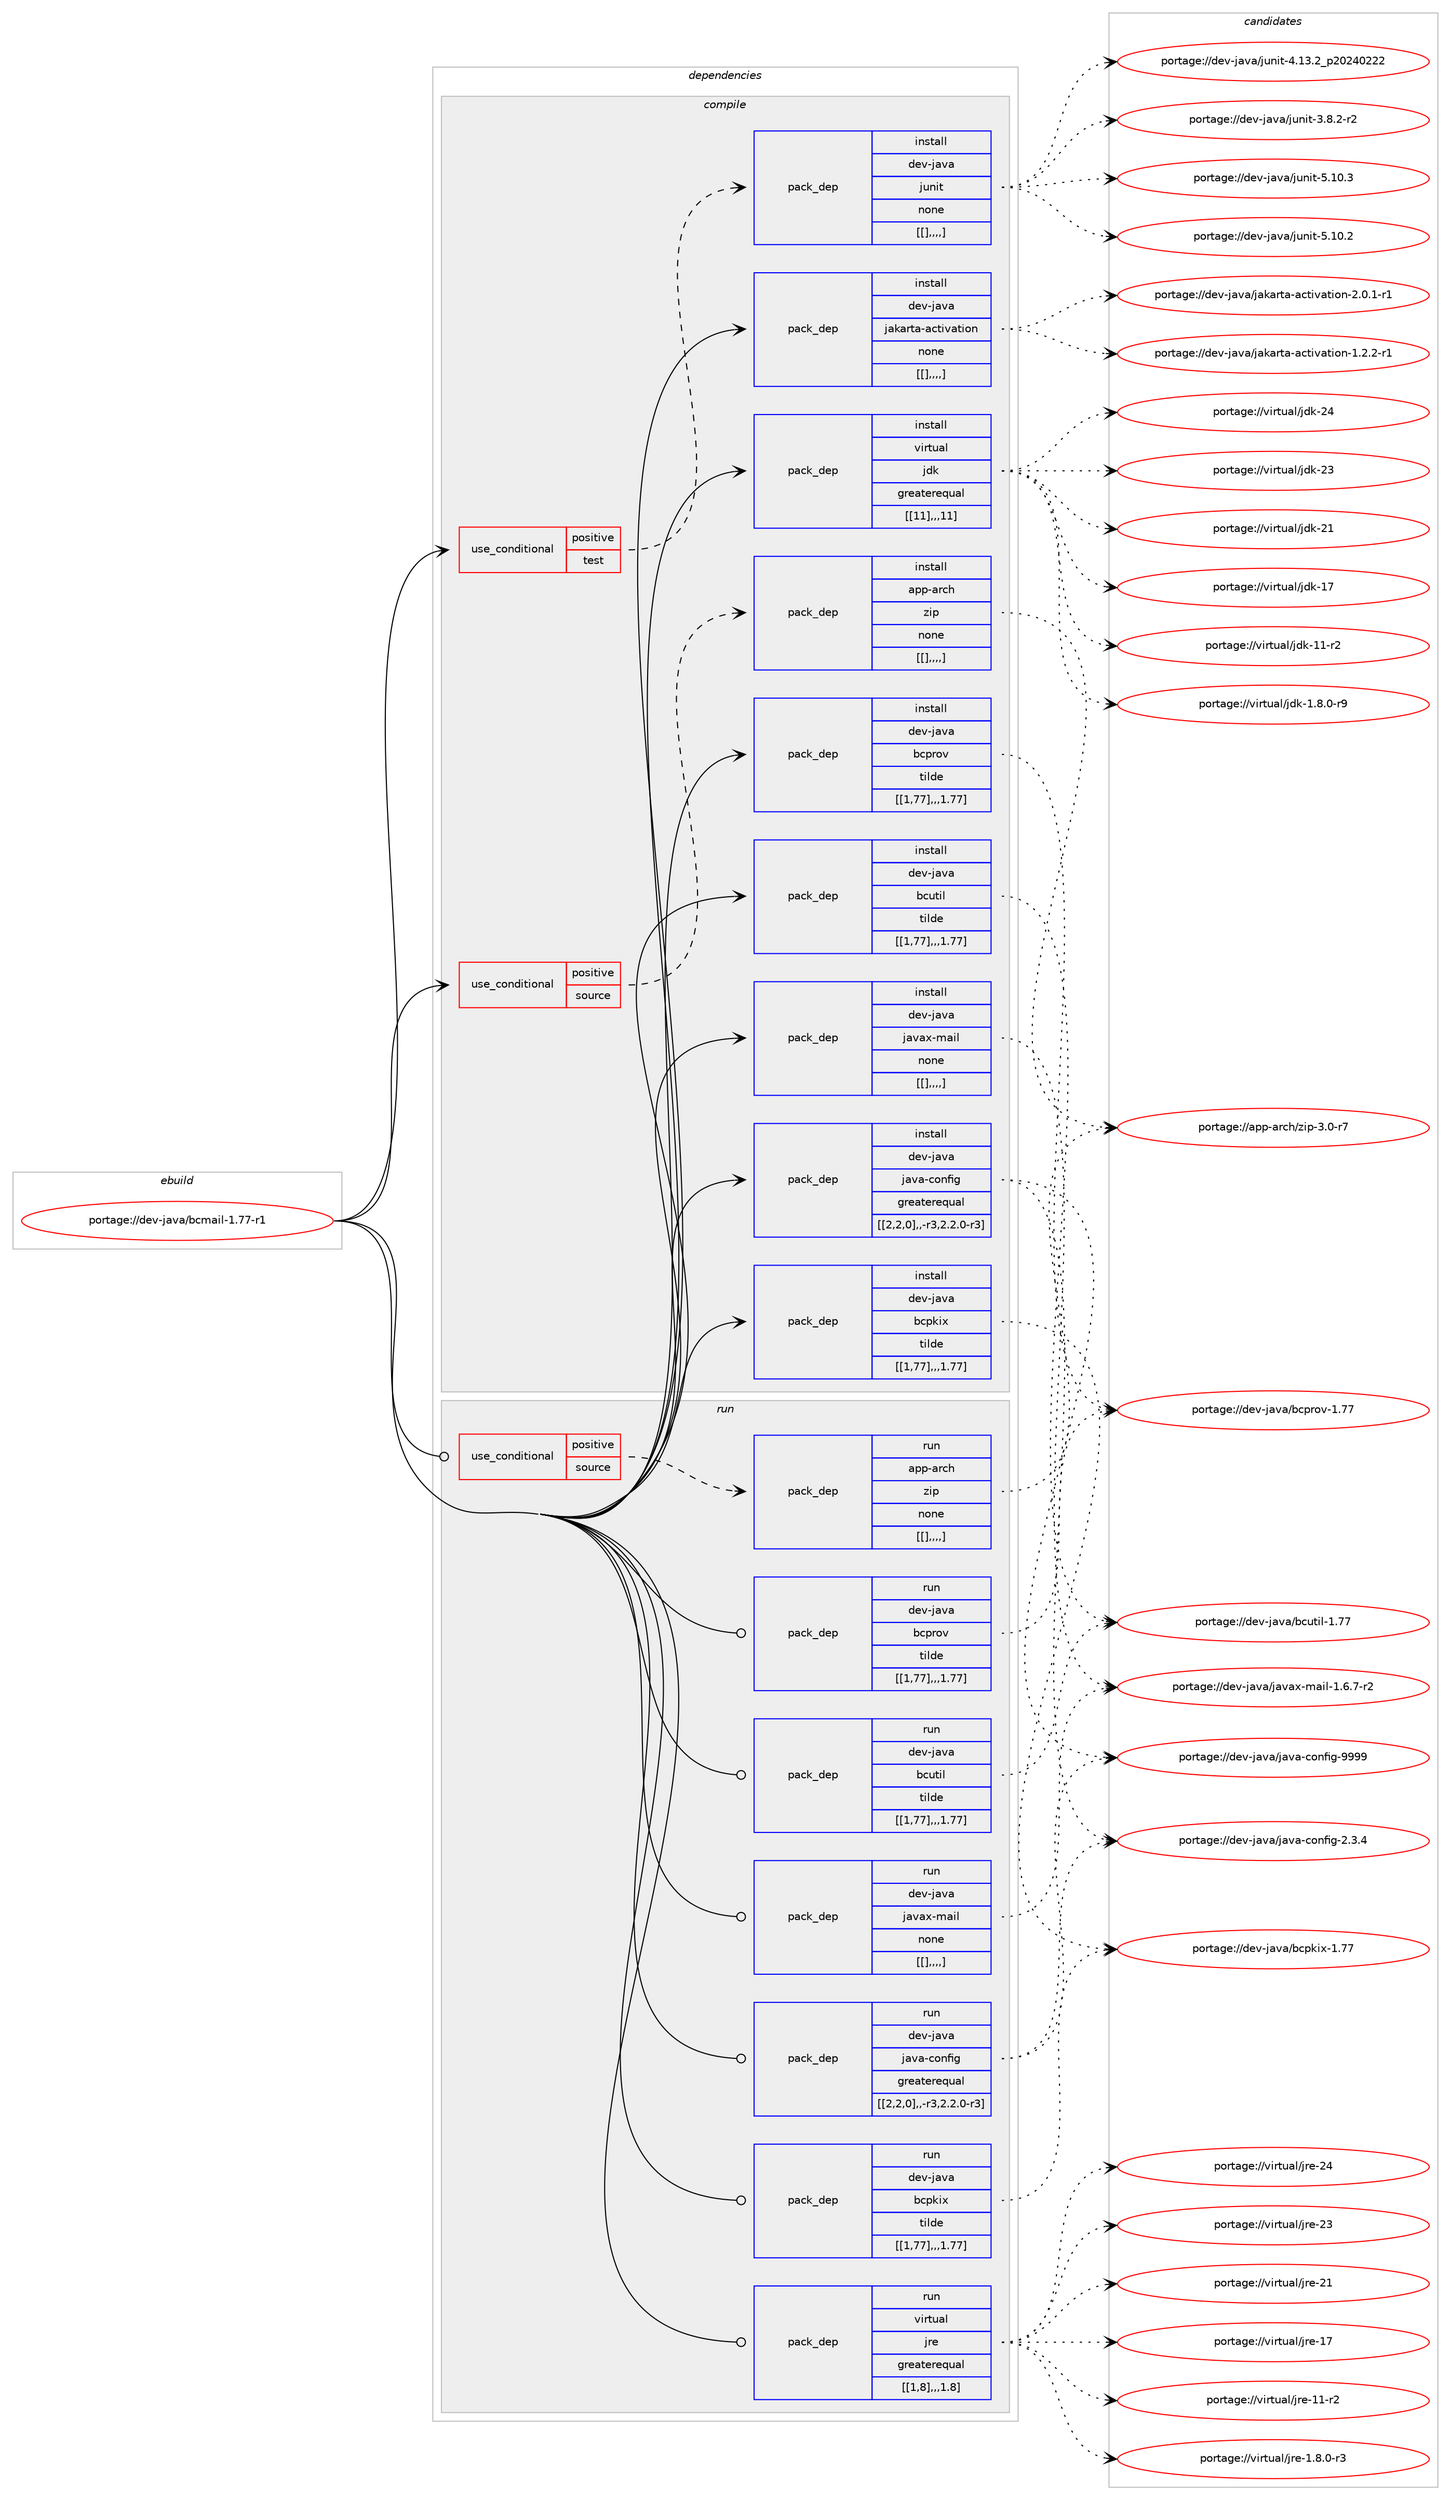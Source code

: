 digraph prolog {

# *************
# Graph options
# *************

newrank=true;
concentrate=true;
compound=true;
graph [rankdir=LR,fontname=Helvetica,fontsize=10,ranksep=1.5];#, ranksep=2.5, nodesep=0.2];
edge  [arrowhead=vee];
node  [fontname=Helvetica,fontsize=10];

# **********
# The ebuild
# **********

subgraph cluster_leftcol {
color=gray;
label=<<i>ebuild</i>>;
id [label="portage://dev-java/bcmail-1.77-r1", color=red, width=4, href="../dev-java/bcmail-1.77-r1.svg"];
}

# ****************
# The dependencies
# ****************

subgraph cluster_midcol {
color=gray;
label=<<i>dependencies</i>>;
subgraph cluster_compile {
fillcolor="#eeeeee";
style=filled;
label=<<i>compile</i>>;
subgraph cond22114 {
dependency93133 [label=<<TABLE BORDER="0" CELLBORDER="1" CELLSPACING="0" CELLPADDING="4"><TR><TD ROWSPAN="3" CELLPADDING="10">use_conditional</TD></TR><TR><TD>positive</TD></TR><TR><TD>source</TD></TR></TABLE>>, shape=none, color=red];
subgraph pack69973 {
dependency93134 [label=<<TABLE BORDER="0" CELLBORDER="1" CELLSPACING="0" CELLPADDING="4" WIDTH="220"><TR><TD ROWSPAN="6" CELLPADDING="30">pack_dep</TD></TR><TR><TD WIDTH="110">install</TD></TR><TR><TD>app-arch</TD></TR><TR><TD>zip</TD></TR><TR><TD>none</TD></TR><TR><TD>[[],,,,]</TD></TR></TABLE>>, shape=none, color=blue];
}
dependency93133:e -> dependency93134:w [weight=20,style="dashed",arrowhead="vee"];
}
id:e -> dependency93133:w [weight=20,style="solid",arrowhead="vee"];
subgraph cond22115 {
dependency93135 [label=<<TABLE BORDER="0" CELLBORDER="1" CELLSPACING="0" CELLPADDING="4"><TR><TD ROWSPAN="3" CELLPADDING="10">use_conditional</TD></TR><TR><TD>positive</TD></TR><TR><TD>test</TD></TR></TABLE>>, shape=none, color=red];
subgraph pack69974 {
dependency93136 [label=<<TABLE BORDER="0" CELLBORDER="1" CELLSPACING="0" CELLPADDING="4" WIDTH="220"><TR><TD ROWSPAN="6" CELLPADDING="30">pack_dep</TD></TR><TR><TD WIDTH="110">install</TD></TR><TR><TD>dev-java</TD></TR><TR><TD>junit</TD></TR><TR><TD>none</TD></TR><TR><TD>[[],,,,]</TD></TR></TABLE>>, shape=none, color=blue];
}
dependency93135:e -> dependency93136:w [weight=20,style="dashed",arrowhead="vee"];
}
id:e -> dependency93135:w [weight=20,style="solid",arrowhead="vee"];
subgraph pack69975 {
dependency93137 [label=<<TABLE BORDER="0" CELLBORDER="1" CELLSPACING="0" CELLPADDING="4" WIDTH="220"><TR><TD ROWSPAN="6" CELLPADDING="30">pack_dep</TD></TR><TR><TD WIDTH="110">install</TD></TR><TR><TD>dev-java</TD></TR><TR><TD>bcpkix</TD></TR><TR><TD>tilde</TD></TR><TR><TD>[[1,77],,,1.77]</TD></TR></TABLE>>, shape=none, color=blue];
}
id:e -> dependency93137:w [weight=20,style="solid",arrowhead="vee"];
subgraph pack69976 {
dependency93138 [label=<<TABLE BORDER="0" CELLBORDER="1" CELLSPACING="0" CELLPADDING="4" WIDTH="220"><TR><TD ROWSPAN="6" CELLPADDING="30">pack_dep</TD></TR><TR><TD WIDTH="110">install</TD></TR><TR><TD>dev-java</TD></TR><TR><TD>bcprov</TD></TR><TR><TD>tilde</TD></TR><TR><TD>[[1,77],,,1.77]</TD></TR></TABLE>>, shape=none, color=blue];
}
id:e -> dependency93138:w [weight=20,style="solid",arrowhead="vee"];
subgraph pack69977 {
dependency93139 [label=<<TABLE BORDER="0" CELLBORDER="1" CELLSPACING="0" CELLPADDING="4" WIDTH="220"><TR><TD ROWSPAN="6" CELLPADDING="30">pack_dep</TD></TR><TR><TD WIDTH="110">install</TD></TR><TR><TD>dev-java</TD></TR><TR><TD>bcutil</TD></TR><TR><TD>tilde</TD></TR><TR><TD>[[1,77],,,1.77]</TD></TR></TABLE>>, shape=none, color=blue];
}
id:e -> dependency93139:w [weight=20,style="solid",arrowhead="vee"];
subgraph pack69978 {
dependency93140 [label=<<TABLE BORDER="0" CELLBORDER="1" CELLSPACING="0" CELLPADDING="4" WIDTH="220"><TR><TD ROWSPAN="6" CELLPADDING="30">pack_dep</TD></TR><TR><TD WIDTH="110">install</TD></TR><TR><TD>dev-java</TD></TR><TR><TD>jakarta-activation</TD></TR><TR><TD>none</TD></TR><TR><TD>[[],,,,]</TD></TR></TABLE>>, shape=none, color=blue];
}
id:e -> dependency93140:w [weight=20,style="solid",arrowhead="vee"];
subgraph pack69979 {
dependency93141 [label=<<TABLE BORDER="0" CELLBORDER="1" CELLSPACING="0" CELLPADDING="4" WIDTH="220"><TR><TD ROWSPAN="6" CELLPADDING="30">pack_dep</TD></TR><TR><TD WIDTH="110">install</TD></TR><TR><TD>dev-java</TD></TR><TR><TD>java-config</TD></TR><TR><TD>greaterequal</TD></TR><TR><TD>[[2,2,0],,-r3,2.2.0-r3]</TD></TR></TABLE>>, shape=none, color=blue];
}
id:e -> dependency93141:w [weight=20,style="solid",arrowhead="vee"];
subgraph pack69980 {
dependency93142 [label=<<TABLE BORDER="0" CELLBORDER="1" CELLSPACING="0" CELLPADDING="4" WIDTH="220"><TR><TD ROWSPAN="6" CELLPADDING="30">pack_dep</TD></TR><TR><TD WIDTH="110">install</TD></TR><TR><TD>dev-java</TD></TR><TR><TD>javax-mail</TD></TR><TR><TD>none</TD></TR><TR><TD>[[],,,,]</TD></TR></TABLE>>, shape=none, color=blue];
}
id:e -> dependency93142:w [weight=20,style="solid",arrowhead="vee"];
subgraph pack69981 {
dependency93143 [label=<<TABLE BORDER="0" CELLBORDER="1" CELLSPACING="0" CELLPADDING="4" WIDTH="220"><TR><TD ROWSPAN="6" CELLPADDING="30">pack_dep</TD></TR><TR><TD WIDTH="110">install</TD></TR><TR><TD>virtual</TD></TR><TR><TD>jdk</TD></TR><TR><TD>greaterequal</TD></TR><TR><TD>[[11],,,11]</TD></TR></TABLE>>, shape=none, color=blue];
}
id:e -> dependency93143:w [weight=20,style="solid",arrowhead="vee"];
}
subgraph cluster_compileandrun {
fillcolor="#eeeeee";
style=filled;
label=<<i>compile and run</i>>;
}
subgraph cluster_run {
fillcolor="#eeeeee";
style=filled;
label=<<i>run</i>>;
subgraph cond22116 {
dependency93144 [label=<<TABLE BORDER="0" CELLBORDER="1" CELLSPACING="0" CELLPADDING="4"><TR><TD ROWSPAN="3" CELLPADDING="10">use_conditional</TD></TR><TR><TD>positive</TD></TR><TR><TD>source</TD></TR></TABLE>>, shape=none, color=red];
subgraph pack69982 {
dependency93145 [label=<<TABLE BORDER="0" CELLBORDER="1" CELLSPACING="0" CELLPADDING="4" WIDTH="220"><TR><TD ROWSPAN="6" CELLPADDING="30">pack_dep</TD></TR><TR><TD WIDTH="110">run</TD></TR><TR><TD>app-arch</TD></TR><TR><TD>zip</TD></TR><TR><TD>none</TD></TR><TR><TD>[[],,,,]</TD></TR></TABLE>>, shape=none, color=blue];
}
dependency93144:e -> dependency93145:w [weight=20,style="dashed",arrowhead="vee"];
}
id:e -> dependency93144:w [weight=20,style="solid",arrowhead="odot"];
subgraph pack69983 {
dependency93146 [label=<<TABLE BORDER="0" CELLBORDER="1" CELLSPACING="0" CELLPADDING="4" WIDTH="220"><TR><TD ROWSPAN="6" CELLPADDING="30">pack_dep</TD></TR><TR><TD WIDTH="110">run</TD></TR><TR><TD>dev-java</TD></TR><TR><TD>bcpkix</TD></TR><TR><TD>tilde</TD></TR><TR><TD>[[1,77],,,1.77]</TD></TR></TABLE>>, shape=none, color=blue];
}
id:e -> dependency93146:w [weight=20,style="solid",arrowhead="odot"];
subgraph pack69984 {
dependency93147 [label=<<TABLE BORDER="0" CELLBORDER="1" CELLSPACING="0" CELLPADDING="4" WIDTH="220"><TR><TD ROWSPAN="6" CELLPADDING="30">pack_dep</TD></TR><TR><TD WIDTH="110">run</TD></TR><TR><TD>dev-java</TD></TR><TR><TD>bcprov</TD></TR><TR><TD>tilde</TD></TR><TR><TD>[[1,77],,,1.77]</TD></TR></TABLE>>, shape=none, color=blue];
}
id:e -> dependency93147:w [weight=20,style="solid",arrowhead="odot"];
subgraph pack69985 {
dependency93148 [label=<<TABLE BORDER="0" CELLBORDER="1" CELLSPACING="0" CELLPADDING="4" WIDTH="220"><TR><TD ROWSPAN="6" CELLPADDING="30">pack_dep</TD></TR><TR><TD WIDTH="110">run</TD></TR><TR><TD>dev-java</TD></TR><TR><TD>bcutil</TD></TR><TR><TD>tilde</TD></TR><TR><TD>[[1,77],,,1.77]</TD></TR></TABLE>>, shape=none, color=blue];
}
id:e -> dependency93148:w [weight=20,style="solid",arrowhead="odot"];
subgraph pack69986 {
dependency93149 [label=<<TABLE BORDER="0" CELLBORDER="1" CELLSPACING="0" CELLPADDING="4" WIDTH="220"><TR><TD ROWSPAN="6" CELLPADDING="30">pack_dep</TD></TR><TR><TD WIDTH="110">run</TD></TR><TR><TD>dev-java</TD></TR><TR><TD>java-config</TD></TR><TR><TD>greaterequal</TD></TR><TR><TD>[[2,2,0],,-r3,2.2.0-r3]</TD></TR></TABLE>>, shape=none, color=blue];
}
id:e -> dependency93149:w [weight=20,style="solid",arrowhead="odot"];
subgraph pack69987 {
dependency93150 [label=<<TABLE BORDER="0" CELLBORDER="1" CELLSPACING="0" CELLPADDING="4" WIDTH="220"><TR><TD ROWSPAN="6" CELLPADDING="30">pack_dep</TD></TR><TR><TD WIDTH="110">run</TD></TR><TR><TD>dev-java</TD></TR><TR><TD>javax-mail</TD></TR><TR><TD>none</TD></TR><TR><TD>[[],,,,]</TD></TR></TABLE>>, shape=none, color=blue];
}
id:e -> dependency93150:w [weight=20,style="solid",arrowhead="odot"];
subgraph pack69988 {
dependency93151 [label=<<TABLE BORDER="0" CELLBORDER="1" CELLSPACING="0" CELLPADDING="4" WIDTH="220"><TR><TD ROWSPAN="6" CELLPADDING="30">pack_dep</TD></TR><TR><TD WIDTH="110">run</TD></TR><TR><TD>virtual</TD></TR><TR><TD>jre</TD></TR><TR><TD>greaterequal</TD></TR><TR><TD>[[1,8],,,1.8]</TD></TR></TABLE>>, shape=none, color=blue];
}
id:e -> dependency93151:w [weight=20,style="solid",arrowhead="odot"];
}
}

# **************
# The candidates
# **************

subgraph cluster_choices {
rank=same;
color=gray;
label=<<i>candidates</i>>;

subgraph choice69973 {
color=black;
nodesep=1;
choice9711211245971149910447122105112455146484511455 [label="portage://app-arch/zip-3.0-r7", color=red, width=4,href="../app-arch/zip-3.0-r7.svg"];
dependency93134:e -> choice9711211245971149910447122105112455146484511455:w [style=dotted,weight="100"];
}
subgraph choice69974 {
color=black;
nodesep=1;
choice1001011184510697118974710611711010511645534649484651 [label="portage://dev-java/junit-5.10.3", color=red, width=4,href="../dev-java/junit-5.10.3.svg"];
choice1001011184510697118974710611711010511645534649484650 [label="portage://dev-java/junit-5.10.2", color=red, width=4,href="../dev-java/junit-5.10.2.svg"];
choice1001011184510697118974710611711010511645524649514650951125048505248505050 [label="portage://dev-java/junit-4.13.2_p20240222", color=red, width=4,href="../dev-java/junit-4.13.2_p20240222.svg"];
choice100101118451069711897471061171101051164551465646504511450 [label="portage://dev-java/junit-3.8.2-r2", color=red, width=4,href="../dev-java/junit-3.8.2-r2.svg"];
dependency93136:e -> choice1001011184510697118974710611711010511645534649484651:w [style=dotted,weight="100"];
dependency93136:e -> choice1001011184510697118974710611711010511645534649484650:w [style=dotted,weight="100"];
dependency93136:e -> choice1001011184510697118974710611711010511645524649514650951125048505248505050:w [style=dotted,weight="100"];
dependency93136:e -> choice100101118451069711897471061171101051164551465646504511450:w [style=dotted,weight="100"];
}
subgraph choice69975 {
color=black;
nodesep=1;
choice1001011184510697118974798991121071051204549465555 [label="portage://dev-java/bcpkix-1.77", color=red, width=4,href="../dev-java/bcpkix-1.77.svg"];
dependency93137:e -> choice1001011184510697118974798991121071051204549465555:w [style=dotted,weight="100"];
}
subgraph choice69976 {
color=black;
nodesep=1;
choice1001011184510697118974798991121141111184549465555 [label="portage://dev-java/bcprov-1.77", color=red, width=4,href="../dev-java/bcprov-1.77.svg"];
dependency93138:e -> choice1001011184510697118974798991121141111184549465555:w [style=dotted,weight="100"];
}
subgraph choice69977 {
color=black;
nodesep=1;
choice1001011184510697118974798991171161051084549465555 [label="portage://dev-java/bcutil-1.77", color=red, width=4,href="../dev-java/bcutil-1.77.svg"];
dependency93139:e -> choice1001011184510697118974798991171161051084549465555:w [style=dotted,weight="100"];
}
subgraph choice69978 {
color=black;
nodesep=1;
choice10010111845106971189747106971079711411697459799116105118971161051111104550464846494511449 [label="portage://dev-java/jakarta-activation-2.0.1-r1", color=red, width=4,href="../dev-java/jakarta-activation-2.0.1-r1.svg"];
choice10010111845106971189747106971079711411697459799116105118971161051111104549465046504511449 [label="portage://dev-java/jakarta-activation-1.2.2-r1", color=red, width=4,href="../dev-java/jakarta-activation-1.2.2-r1.svg"];
dependency93140:e -> choice10010111845106971189747106971079711411697459799116105118971161051111104550464846494511449:w [style=dotted,weight="100"];
dependency93140:e -> choice10010111845106971189747106971079711411697459799116105118971161051111104549465046504511449:w [style=dotted,weight="100"];
}
subgraph choice69979 {
color=black;
nodesep=1;
choice10010111845106971189747106971189745991111101021051034557575757 [label="portage://dev-java/java-config-9999", color=red, width=4,href="../dev-java/java-config-9999.svg"];
choice1001011184510697118974710697118974599111110102105103455046514652 [label="portage://dev-java/java-config-2.3.4", color=red, width=4,href="../dev-java/java-config-2.3.4.svg"];
dependency93141:e -> choice10010111845106971189747106971189745991111101021051034557575757:w [style=dotted,weight="100"];
dependency93141:e -> choice1001011184510697118974710697118974599111110102105103455046514652:w [style=dotted,weight="100"];
}
subgraph choice69980 {
color=black;
nodesep=1;
choice10010111845106971189747106971189712045109971051084549465446554511450 [label="portage://dev-java/javax-mail-1.6.7-r2", color=red, width=4,href="../dev-java/javax-mail-1.6.7-r2.svg"];
dependency93142:e -> choice10010111845106971189747106971189712045109971051084549465446554511450:w [style=dotted,weight="100"];
}
subgraph choice69981 {
color=black;
nodesep=1;
choice1181051141161179710847106100107455052 [label="portage://virtual/jdk-24", color=red, width=4,href="../virtual/jdk-24.svg"];
choice1181051141161179710847106100107455051 [label="portage://virtual/jdk-23", color=red, width=4,href="../virtual/jdk-23.svg"];
choice1181051141161179710847106100107455049 [label="portage://virtual/jdk-21", color=red, width=4,href="../virtual/jdk-21.svg"];
choice1181051141161179710847106100107454955 [label="portage://virtual/jdk-17", color=red, width=4,href="../virtual/jdk-17.svg"];
choice11810511411611797108471061001074549494511450 [label="portage://virtual/jdk-11-r2", color=red, width=4,href="../virtual/jdk-11-r2.svg"];
choice11810511411611797108471061001074549465646484511457 [label="portage://virtual/jdk-1.8.0-r9", color=red, width=4,href="../virtual/jdk-1.8.0-r9.svg"];
dependency93143:e -> choice1181051141161179710847106100107455052:w [style=dotted,weight="100"];
dependency93143:e -> choice1181051141161179710847106100107455051:w [style=dotted,weight="100"];
dependency93143:e -> choice1181051141161179710847106100107455049:w [style=dotted,weight="100"];
dependency93143:e -> choice1181051141161179710847106100107454955:w [style=dotted,weight="100"];
dependency93143:e -> choice11810511411611797108471061001074549494511450:w [style=dotted,weight="100"];
dependency93143:e -> choice11810511411611797108471061001074549465646484511457:w [style=dotted,weight="100"];
}
subgraph choice69982 {
color=black;
nodesep=1;
choice9711211245971149910447122105112455146484511455 [label="portage://app-arch/zip-3.0-r7", color=red, width=4,href="../app-arch/zip-3.0-r7.svg"];
dependency93145:e -> choice9711211245971149910447122105112455146484511455:w [style=dotted,weight="100"];
}
subgraph choice69983 {
color=black;
nodesep=1;
choice1001011184510697118974798991121071051204549465555 [label="portage://dev-java/bcpkix-1.77", color=red, width=4,href="../dev-java/bcpkix-1.77.svg"];
dependency93146:e -> choice1001011184510697118974798991121071051204549465555:w [style=dotted,weight="100"];
}
subgraph choice69984 {
color=black;
nodesep=1;
choice1001011184510697118974798991121141111184549465555 [label="portage://dev-java/bcprov-1.77", color=red, width=4,href="../dev-java/bcprov-1.77.svg"];
dependency93147:e -> choice1001011184510697118974798991121141111184549465555:w [style=dotted,weight="100"];
}
subgraph choice69985 {
color=black;
nodesep=1;
choice1001011184510697118974798991171161051084549465555 [label="portage://dev-java/bcutil-1.77", color=red, width=4,href="../dev-java/bcutil-1.77.svg"];
dependency93148:e -> choice1001011184510697118974798991171161051084549465555:w [style=dotted,weight="100"];
}
subgraph choice69986 {
color=black;
nodesep=1;
choice10010111845106971189747106971189745991111101021051034557575757 [label="portage://dev-java/java-config-9999", color=red, width=4,href="../dev-java/java-config-9999.svg"];
choice1001011184510697118974710697118974599111110102105103455046514652 [label="portage://dev-java/java-config-2.3.4", color=red, width=4,href="../dev-java/java-config-2.3.4.svg"];
dependency93149:e -> choice10010111845106971189747106971189745991111101021051034557575757:w [style=dotted,weight="100"];
dependency93149:e -> choice1001011184510697118974710697118974599111110102105103455046514652:w [style=dotted,weight="100"];
}
subgraph choice69987 {
color=black;
nodesep=1;
choice10010111845106971189747106971189712045109971051084549465446554511450 [label="portage://dev-java/javax-mail-1.6.7-r2", color=red, width=4,href="../dev-java/javax-mail-1.6.7-r2.svg"];
dependency93150:e -> choice10010111845106971189747106971189712045109971051084549465446554511450:w [style=dotted,weight="100"];
}
subgraph choice69988 {
color=black;
nodesep=1;
choice1181051141161179710847106114101455052 [label="portage://virtual/jre-24", color=red, width=4,href="../virtual/jre-24.svg"];
choice1181051141161179710847106114101455051 [label="portage://virtual/jre-23", color=red, width=4,href="../virtual/jre-23.svg"];
choice1181051141161179710847106114101455049 [label="portage://virtual/jre-21", color=red, width=4,href="../virtual/jre-21.svg"];
choice1181051141161179710847106114101454955 [label="portage://virtual/jre-17", color=red, width=4,href="../virtual/jre-17.svg"];
choice11810511411611797108471061141014549494511450 [label="portage://virtual/jre-11-r2", color=red, width=4,href="../virtual/jre-11-r2.svg"];
choice11810511411611797108471061141014549465646484511451 [label="portage://virtual/jre-1.8.0-r3", color=red, width=4,href="../virtual/jre-1.8.0-r3.svg"];
dependency93151:e -> choice1181051141161179710847106114101455052:w [style=dotted,weight="100"];
dependency93151:e -> choice1181051141161179710847106114101455051:w [style=dotted,weight="100"];
dependency93151:e -> choice1181051141161179710847106114101455049:w [style=dotted,weight="100"];
dependency93151:e -> choice1181051141161179710847106114101454955:w [style=dotted,weight="100"];
dependency93151:e -> choice11810511411611797108471061141014549494511450:w [style=dotted,weight="100"];
dependency93151:e -> choice11810511411611797108471061141014549465646484511451:w [style=dotted,weight="100"];
}
}

}
